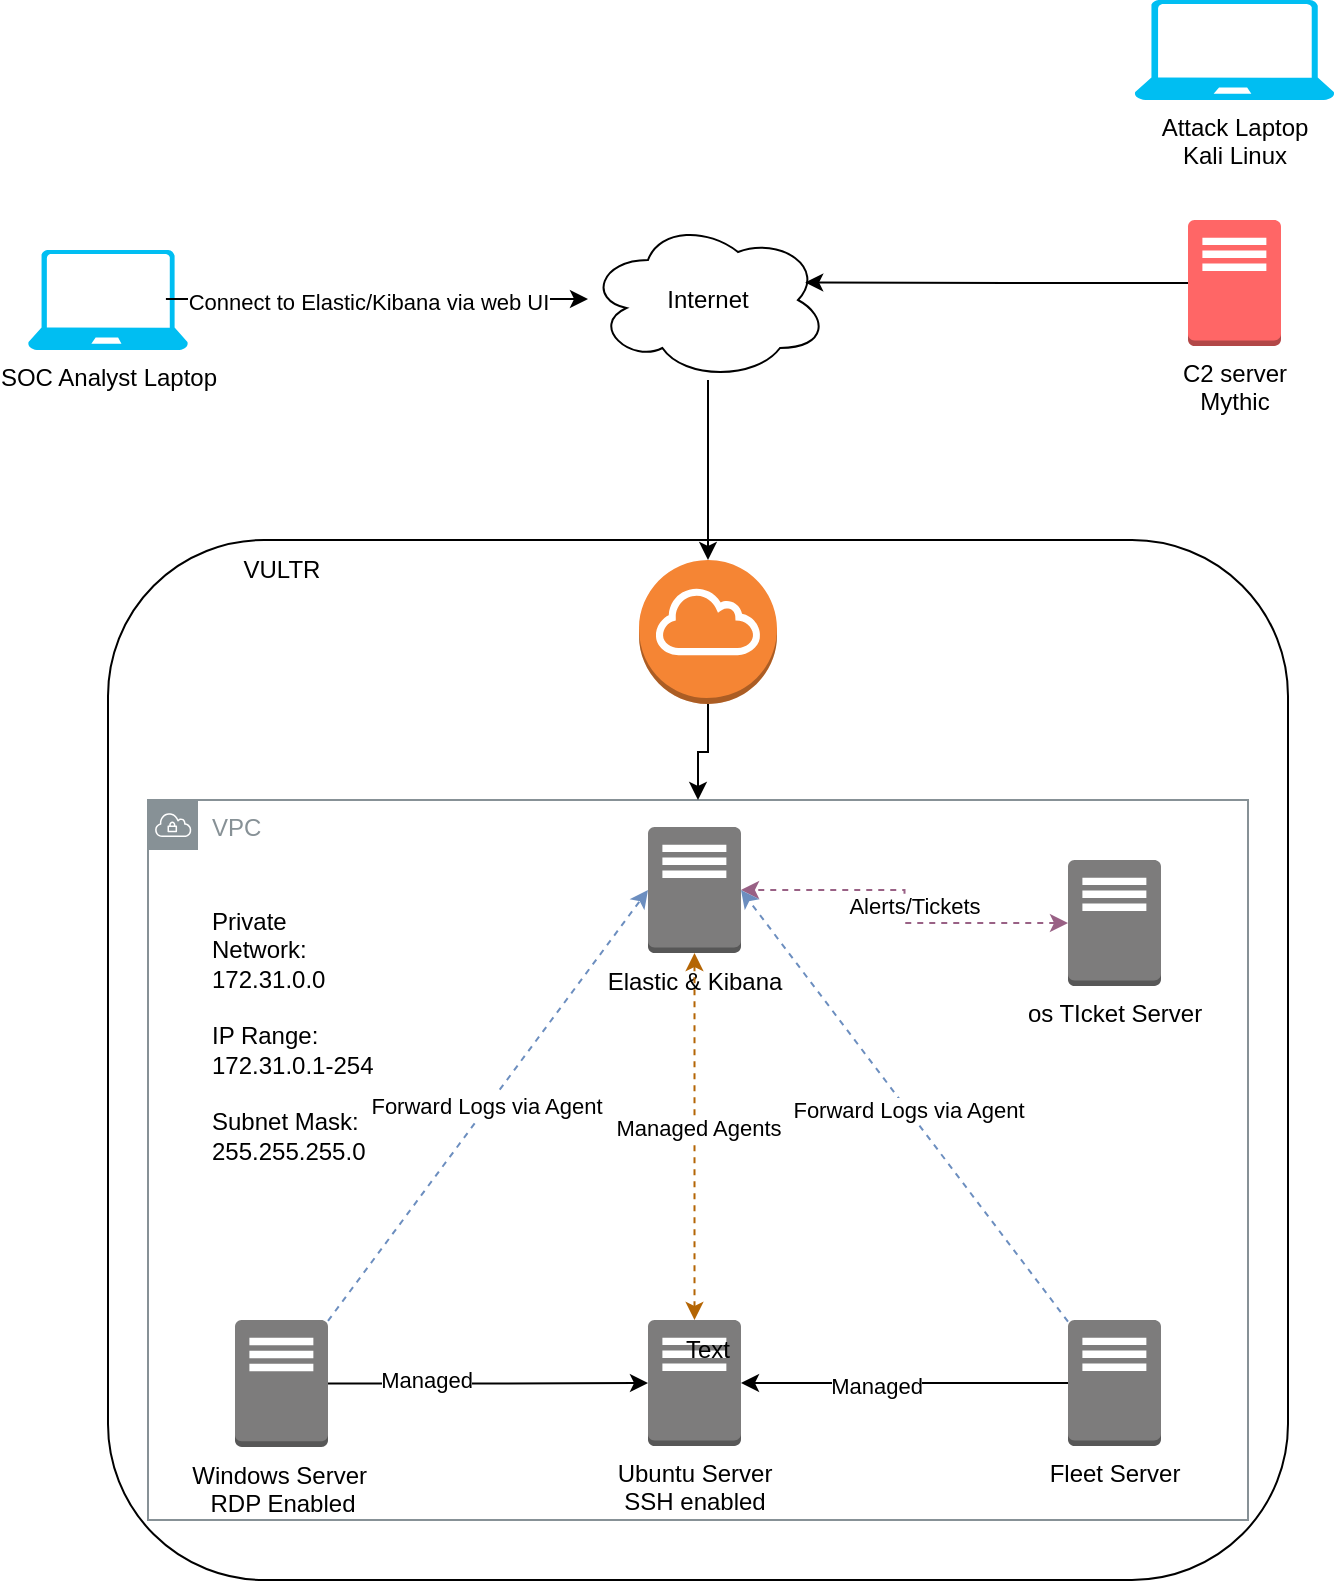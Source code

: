 <mxfile version="24.7.10">
  <diagram name="Page-1" id="NWzjYbJfRxQLpHoFsJiO">
    <mxGraphModel dx="2117" dy="1869" grid="1" gridSize="10" guides="1" tooltips="1" connect="1" arrows="1" fold="1" page="1" pageScale="1" pageWidth="827" pageHeight="1169" math="0" shadow="0">
      <root>
        <mxCell id="0" />
        <mxCell id="1" parent="0" />
        <mxCell id="blMjK-5x8VkL95LFzi09-7" value="" style="rounded=1;whiteSpace=wrap;html=1;" vertex="1" parent="1">
          <mxGeometry x="40" y="-40" width="590" height="520" as="geometry" />
        </mxCell>
        <mxCell id="blMjK-5x8VkL95LFzi09-13" value="VPC" style="sketch=0;outlineConnect=0;gradientColor=none;html=1;whiteSpace=wrap;fontSize=12;fontStyle=0;shape=mxgraph.aws4.group;grIcon=mxgraph.aws4.group_vpc;strokeColor=#879196;fillColor=none;verticalAlign=top;align=left;spacingLeft=30;fontColor=#879196;dashed=0;" vertex="1" parent="1">
          <mxGeometry x="60" y="90" width="550" height="360" as="geometry" />
        </mxCell>
        <mxCell id="blMjK-5x8VkL95LFzi09-15" style="edgeStyle=orthogonalEdgeStyle;rounded=0;orthogonalLoop=1;jettySize=auto;html=1;" edge="1" parent="1" source="blMjK-5x8VkL95LFzi09-1" target="blMjK-5x8VkL95LFzi09-2">
          <mxGeometry relative="1" as="geometry" />
        </mxCell>
        <mxCell id="blMjK-5x8VkL95LFzi09-17" value="Managed" style="edgeLabel;html=1;align=center;verticalAlign=middle;resizable=0;points=[];" vertex="1" connectable="0" parent="blMjK-5x8VkL95LFzi09-15">
          <mxGeometry x="0.18" y="1" relative="1" as="geometry">
            <mxPoint as="offset" />
          </mxGeometry>
        </mxCell>
        <mxCell id="blMjK-5x8VkL95LFzi09-1" value="Fleet Server" style="outlineConnect=0;dashed=0;verticalLabelPosition=bottom;verticalAlign=top;align=center;html=1;shape=mxgraph.aws3.traditional_server;fillColor=#7D7C7C;gradientColor=none;" vertex="1" parent="1">
          <mxGeometry x="520" y="350" width="46.5" height="63" as="geometry" />
        </mxCell>
        <mxCell id="blMjK-5x8VkL95LFzi09-2" value="Ubuntu Server&lt;div&gt;SSH enabled&lt;/div&gt;" style="outlineConnect=0;dashed=0;verticalLabelPosition=bottom;verticalAlign=top;align=center;html=1;shape=mxgraph.aws3.traditional_server;fillColor=#7D7C7C;gradientColor=none;" vertex="1" parent="1">
          <mxGeometry x="310" y="350" width="46.5" height="63" as="geometry" />
        </mxCell>
        <mxCell id="blMjK-5x8VkL95LFzi09-3" value="C2 server&lt;div&gt;Mythic&lt;/div&gt;" style="outlineConnect=0;dashed=0;verticalLabelPosition=bottom;verticalAlign=top;align=center;html=1;shape=mxgraph.aws3.traditional_server;fillColor=#FF6666;strokeColor=#ae4132;" vertex="1" parent="1">
          <mxGeometry x="580" y="-200" width="46.5" height="63" as="geometry" />
        </mxCell>
        <mxCell id="blMjK-5x8VkL95LFzi09-4" value="os TIcket Server&lt;div&gt;&lt;br&gt;&lt;/div&gt;" style="outlineConnect=0;dashed=0;verticalLabelPosition=bottom;verticalAlign=top;align=center;html=1;shape=mxgraph.aws3.traditional_server;fillColor=#7D7C7C;gradientColor=none;" vertex="1" parent="1">
          <mxGeometry x="520" y="120" width="46.5" height="63" as="geometry" />
        </mxCell>
        <mxCell id="blMjK-5x8VkL95LFzi09-14" style="edgeStyle=orthogonalEdgeStyle;rounded=0;orthogonalLoop=1;jettySize=auto;html=1;" edge="1" parent="1" source="blMjK-5x8VkL95LFzi09-5" target="blMjK-5x8VkL95LFzi09-2">
          <mxGeometry relative="1" as="geometry" />
        </mxCell>
        <mxCell id="blMjK-5x8VkL95LFzi09-16" value="Managed" style="edgeLabel;html=1;align=center;verticalAlign=middle;resizable=0;points=[];" vertex="1" connectable="0" parent="blMjK-5x8VkL95LFzi09-14">
          <mxGeometry x="-0.389" y="2" relative="1" as="geometry">
            <mxPoint as="offset" />
          </mxGeometry>
        </mxCell>
        <mxCell id="blMjK-5x8VkL95LFzi09-5" value="Windows Server&amp;nbsp;&lt;div&gt;RDP Enabled&lt;/div&gt;" style="outlineConnect=0;dashed=0;verticalLabelPosition=bottom;verticalAlign=top;align=center;html=1;shape=mxgraph.aws3.traditional_server;fillColor=#7D7C7C;gradientColor=none;" vertex="1" parent="1">
          <mxGeometry x="103.5" y="350" width="46.5" height="63.5" as="geometry" />
        </mxCell>
        <mxCell id="blMjK-5x8VkL95LFzi09-6" value="Elastic &amp;amp; Kibana" style="outlineConnect=0;dashed=0;verticalLabelPosition=bottom;verticalAlign=top;align=center;html=1;shape=mxgraph.aws3.traditional_server;fillColor=#7D7C7C;gradientColor=none;" vertex="1" parent="1">
          <mxGeometry x="310" y="103.5" width="46.5" height="63" as="geometry" />
        </mxCell>
        <mxCell id="blMjK-5x8VkL95LFzi09-9" value="VULTR" style="text;html=1;align=center;verticalAlign=middle;whiteSpace=wrap;rounded=0;" vertex="1" parent="1">
          <mxGeometry x="96.75" y="-40" width="60" height="30" as="geometry" />
        </mxCell>
        <mxCell id="blMjK-5x8VkL95LFzi09-18" style="edgeStyle=orthogonalEdgeStyle;rounded=0;orthogonalLoop=1;jettySize=auto;html=1;entryX=0.5;entryY=1;entryDx=0;entryDy=0;entryPerimeter=0;startArrow=classic;startFill=1;fillColor=#fad7ac;strokeColor=#b46504;dashed=1;" edge="1" parent="1" source="blMjK-5x8VkL95LFzi09-2" target="blMjK-5x8VkL95LFzi09-6">
          <mxGeometry relative="1" as="geometry" />
        </mxCell>
        <mxCell id="blMjK-5x8VkL95LFzi09-22" value="Managed Agents" style="edgeLabel;html=1;align=center;verticalAlign=middle;resizable=0;points=[];" vertex="1" connectable="0" parent="blMjK-5x8VkL95LFzi09-18">
          <mxGeometry x="0.046" y="-1" relative="1" as="geometry">
            <mxPoint as="offset" />
          </mxGeometry>
        </mxCell>
        <mxCell id="blMjK-5x8VkL95LFzi09-19" style="edgeStyle=orthogonalEdgeStyle;rounded=0;orthogonalLoop=1;jettySize=auto;html=1;entryX=1;entryY=0.5;entryDx=0;entryDy=0;entryPerimeter=0;fillColor=#e6d0de;strokeColor=#996185;dashed=1;gradientColor=#d5739d;startArrow=classic;startFill=1;" edge="1" parent="1" source="blMjK-5x8VkL95LFzi09-4" target="blMjK-5x8VkL95LFzi09-6">
          <mxGeometry relative="1" as="geometry" />
        </mxCell>
        <mxCell id="blMjK-5x8VkL95LFzi09-20" value="Alerts/Tickets" style="edgeLabel;html=1;align=center;verticalAlign=middle;resizable=0;points=[];" vertex="1" connectable="0" parent="blMjK-5x8VkL95LFzi09-19">
          <mxGeometry x="0.009" y="-3" relative="1" as="geometry">
            <mxPoint x="1" as="offset" />
          </mxGeometry>
        </mxCell>
        <mxCell id="blMjK-5x8VkL95LFzi09-23" style="rounded=0;orthogonalLoop=1;jettySize=auto;html=1;entryX=0;entryY=0.5;entryDx=0;entryDy=0;entryPerimeter=0;fillColor=#dae8fc;gradientColor=#7ea6e0;strokeColor=#6c8ebf;dashed=1;" edge="1" parent="1" source="blMjK-5x8VkL95LFzi09-5" target="blMjK-5x8VkL95LFzi09-6">
          <mxGeometry relative="1" as="geometry" />
        </mxCell>
        <mxCell id="blMjK-5x8VkL95LFzi09-25" value="Forward Logs via Agent" style="edgeLabel;html=1;align=center;verticalAlign=middle;resizable=0;points=[];" vertex="1" connectable="0" parent="blMjK-5x8VkL95LFzi09-23">
          <mxGeometry x="-0.009" y="2" relative="1" as="geometry">
            <mxPoint x="1" as="offset" />
          </mxGeometry>
        </mxCell>
        <mxCell id="blMjK-5x8VkL95LFzi09-24" style="rounded=0;orthogonalLoop=1;jettySize=auto;html=1;entryX=1;entryY=0.5;entryDx=0;entryDy=0;entryPerimeter=0;fillColor=#dae8fc;gradientColor=#7ea6e0;strokeColor=#6c8ebf;dashed=1;" edge="1" parent="1" source="blMjK-5x8VkL95LFzi09-1" target="blMjK-5x8VkL95LFzi09-6">
          <mxGeometry relative="1" as="geometry" />
        </mxCell>
        <mxCell id="blMjK-5x8VkL95LFzi09-26" value="Forward Logs via Agent" style="edgeLabel;html=1;align=center;verticalAlign=middle;resizable=0;points=[];" vertex="1" connectable="0" parent="blMjK-5x8VkL95LFzi09-24">
          <mxGeometry x="-0.013" relative="1" as="geometry">
            <mxPoint as="offset" />
          </mxGeometry>
        </mxCell>
        <mxCell id="blMjK-5x8VkL95LFzi09-27" value="Text" style="text;html=1;align=center;verticalAlign=middle;whiteSpace=wrap;rounded=0;" vertex="1" parent="1">
          <mxGeometry x="310" y="350" width="60" height="30" as="geometry" />
        </mxCell>
        <mxCell id="blMjK-5x8VkL95LFzi09-28" value="Private Network: 172.31.0.0&lt;div&gt;&lt;br&gt;&lt;div style=&quot;&quot;&gt;IP Range: 172.31.0.1-254&lt;/div&gt;&lt;/div&gt;&lt;div&gt;&lt;br&gt;&lt;/div&gt;&lt;div&gt;Subnet Mask: 255.255.255.0&lt;/div&gt;" style="text;html=1;align=left;verticalAlign=middle;whiteSpace=wrap;rounded=0;" vertex="1" parent="1">
          <mxGeometry x="90" y="193" width="90" height="30" as="geometry" />
        </mxCell>
        <mxCell id="blMjK-5x8VkL95LFzi09-45" style="edgeStyle=orthogonalEdgeStyle;rounded=0;orthogonalLoop=1;jettySize=auto;html=1;" edge="1" parent="1" source="blMjK-5x8VkL95LFzi09-30" target="blMjK-5x8VkL95LFzi09-13">
          <mxGeometry relative="1" as="geometry" />
        </mxCell>
        <mxCell id="blMjK-5x8VkL95LFzi09-30" value="" style="outlineConnect=0;dashed=0;verticalLabelPosition=bottom;verticalAlign=top;align=center;html=1;shape=mxgraph.aws3.internet_gateway;fillColor=#F58534;gradientColor=none;" vertex="1" parent="1">
          <mxGeometry x="305.5" y="-30" width="69" height="72" as="geometry" />
        </mxCell>
        <mxCell id="blMjK-5x8VkL95LFzi09-42" style="edgeStyle=orthogonalEdgeStyle;rounded=0;orthogonalLoop=1;jettySize=auto;html=1;" edge="1" parent="1" source="blMjK-5x8VkL95LFzi09-31" target="blMjK-5x8VkL95LFzi09-30">
          <mxGeometry relative="1" as="geometry" />
        </mxCell>
        <mxCell id="blMjK-5x8VkL95LFzi09-31" value="Internet" style="ellipse;shape=cloud;whiteSpace=wrap;html=1;" vertex="1" parent="1">
          <mxGeometry x="280" y="-200" width="120" height="80" as="geometry" />
        </mxCell>
        <mxCell id="blMjK-5x8VkL95LFzi09-32" value="SOC Analyst Laptop" style="verticalLabelPosition=bottom;html=1;verticalAlign=top;align=center;strokeColor=none;fillColor=#00BEF2;shape=mxgraph.azure.laptop;pointerEvents=1;" vertex="1" parent="1">
          <mxGeometry y="-185" width="80" height="50" as="geometry" />
        </mxCell>
        <mxCell id="blMjK-5x8VkL95LFzi09-36" style="edgeStyle=orthogonalEdgeStyle;rounded=0;orthogonalLoop=1;jettySize=auto;html=1;entryX=0.092;entryY=0.5;entryDx=0;entryDy=0;entryPerimeter=0;" edge="1" parent="1">
          <mxGeometry relative="1" as="geometry">
            <mxPoint x="68.96" y="-160.5" as="sourcePoint" />
            <mxPoint x="280.0" y="-160.5" as="targetPoint" />
          </mxGeometry>
        </mxCell>
        <mxCell id="blMjK-5x8VkL95LFzi09-37" value="Connect to Elastic/Kibana via web UI" style="edgeLabel;html=1;align=center;verticalAlign=middle;resizable=0;points=[];" vertex="1" connectable="0" parent="blMjK-5x8VkL95LFzi09-36">
          <mxGeometry x="-0.293" y="-3" relative="1" as="geometry">
            <mxPoint x="26" y="-2" as="offset" />
          </mxGeometry>
        </mxCell>
        <mxCell id="blMjK-5x8VkL95LFzi09-38" value="Attack Laptop&lt;div&gt;Kali Linux&lt;/div&gt;" style="verticalLabelPosition=bottom;html=1;verticalAlign=top;align=center;strokeColor=none;fillColor=#00BEF2;shape=mxgraph.azure.laptop;pointerEvents=1;" vertex="1" parent="1">
          <mxGeometry x="553.25" y="-310" width="100" height="50" as="geometry" />
        </mxCell>
        <mxCell id="blMjK-5x8VkL95LFzi09-40" style="edgeStyle=orthogonalEdgeStyle;rounded=0;orthogonalLoop=1;jettySize=auto;html=1;entryX=0.905;entryY=0.39;entryDx=0;entryDy=0;entryPerimeter=0;" edge="1" parent="1" source="blMjK-5x8VkL95LFzi09-3" target="blMjK-5x8VkL95LFzi09-31">
          <mxGeometry relative="1" as="geometry" />
        </mxCell>
        <mxCell id="blMjK-5x8VkL95LFzi09-41" style="rounded=0;orthogonalLoop=1;jettySize=auto;html=1;entryX=0.88;entryY=0.25;entryDx=0;entryDy=0;entryPerimeter=0;strokeColor=none;" edge="1" parent="1" source="blMjK-5x8VkL95LFzi09-38" target="blMjK-5x8VkL95LFzi09-31">
          <mxGeometry relative="1" as="geometry" />
        </mxCell>
      </root>
    </mxGraphModel>
  </diagram>
</mxfile>
